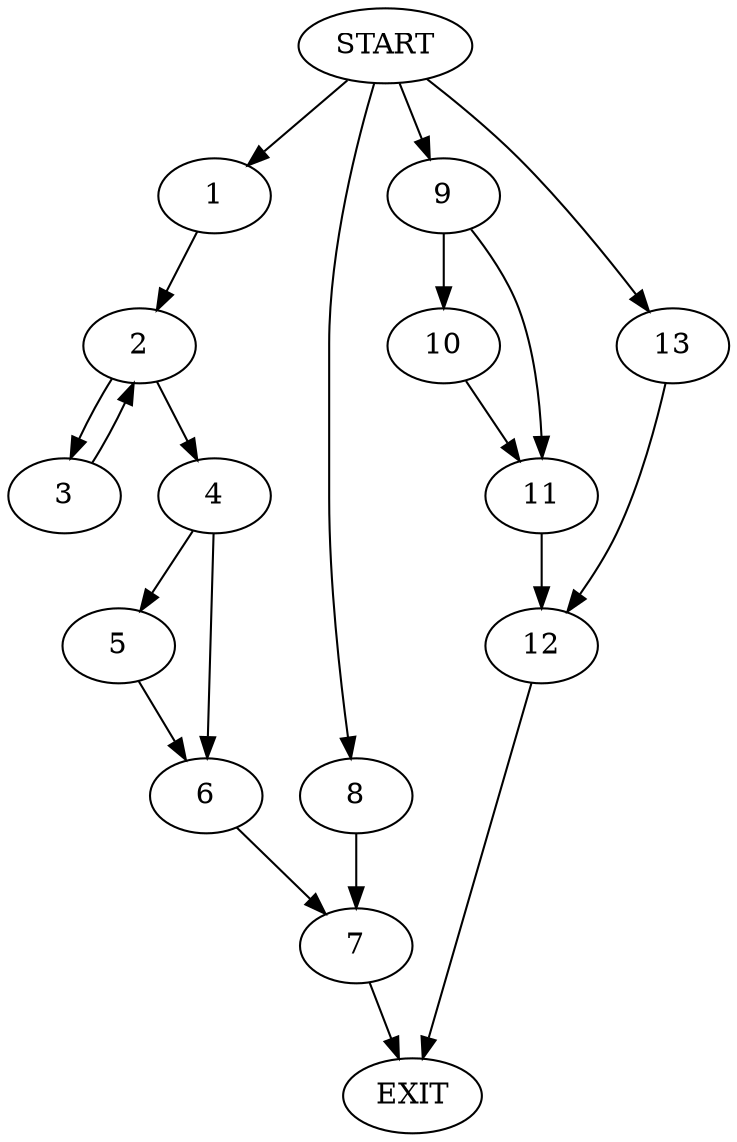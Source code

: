 digraph {
0 [label="START"]
14 [label="EXIT"]
0 -> 1
1 -> 2
2 -> 3
2 -> 4
3 -> 2
4 -> 5
4 -> 6
5 -> 6
6 -> 7
7 -> 14
0 -> 8
8 -> 7
0 -> 9
9 -> 10
9 -> 11
10 -> 11
11 -> 12
12 -> 14
0 -> 13
13 -> 12
}
